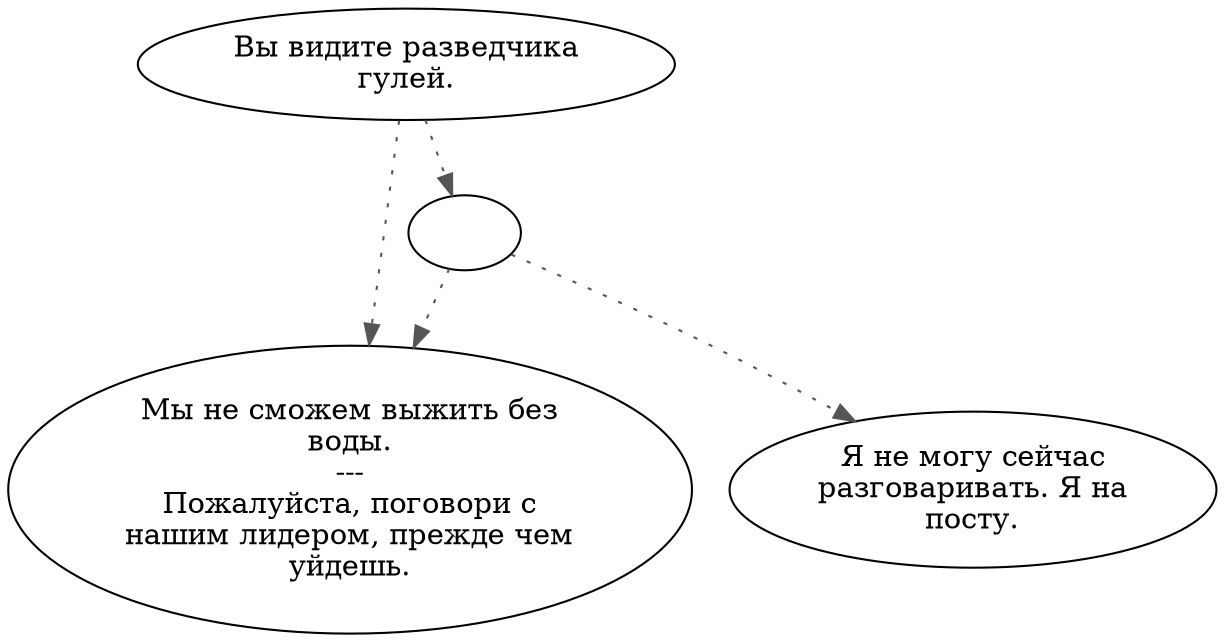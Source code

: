 digraph lookout {
  "start" [style=filled       fillcolor="#FFFFFF"       color="#000000"]
  "start" -> "talk_p_proc" [style=dotted color="#555555"]
  "start" -> "guilt" [style=dotted color="#555555"]
  "start" [label="Вы видите разведчика\nгулей."]
  "spies" [style=filled       fillcolor="#FFFFFF"       color="#000000"]
  "spies" [label="Я не могу сейчас\nразговаривать. Я на\nпосту."]
  "guilt" [style=filled       fillcolor="#FFFFFF"       color="#000000"]
  "guilt" [label="Мы не сможем выжить без\nводы.\n---\nПожалуйста, поговори с\nнашим лидером, прежде чем\nуйдешь."]
  "talk_p_proc" [style=filled       fillcolor="#FFFFFF"       color="#000000"]
  "talk_p_proc" -> "guilt" [style=dotted color="#555555"]
  "talk_p_proc" -> "spies" [style=dotted color="#555555"]
  "talk_p_proc" [label=""]
}